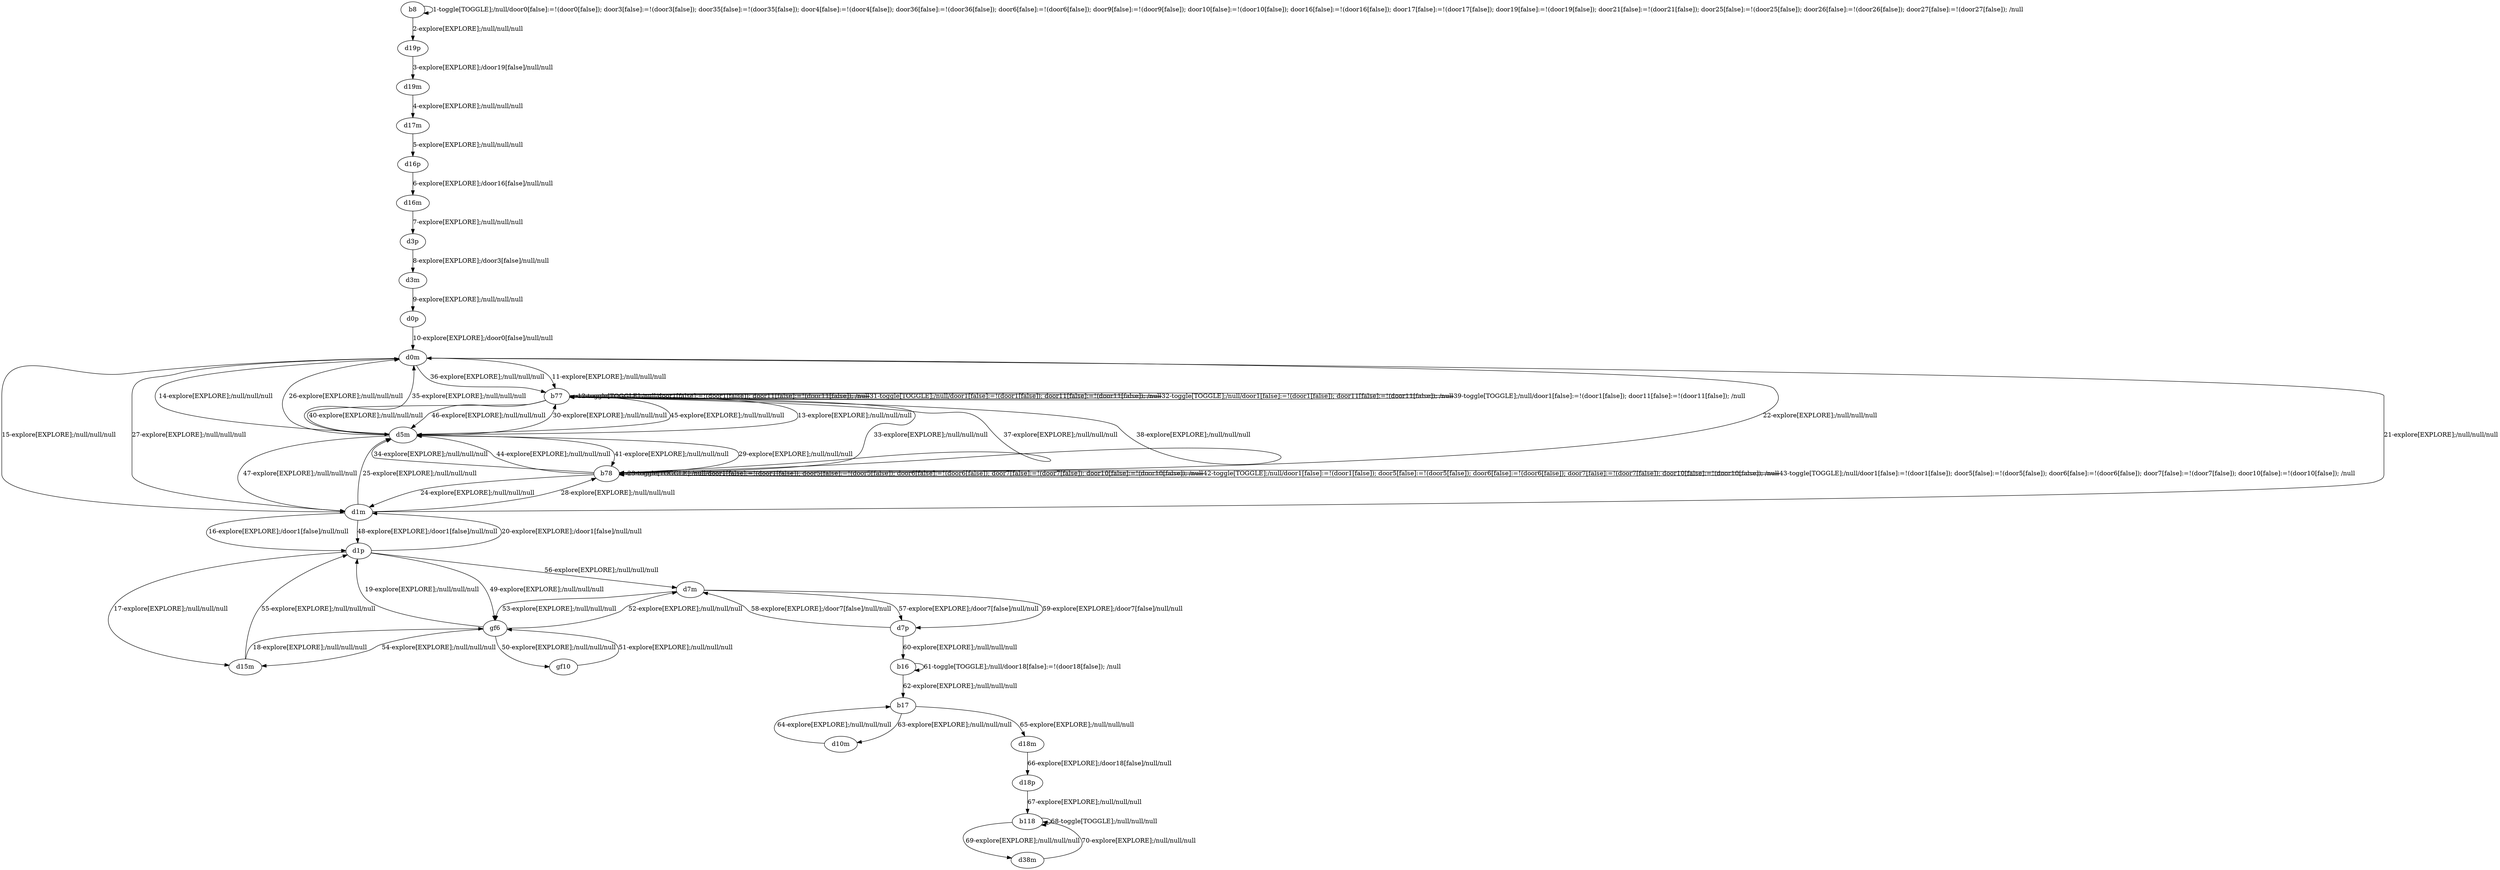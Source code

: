 # Total number of goals covered by this test: 1
# d38m --> b118

digraph g {
"b8" -> "b8" [label = "1-toggle[TOGGLE];/null/door0[false]:=!(door0[false]); door3[false]:=!(door3[false]); door35[false]:=!(door35[false]); door4[false]:=!(door4[false]); door36[false]:=!(door36[false]); door6[false]:=!(door6[false]); door9[false]:=!(door9[false]); door10[false]:=!(door10[false]); door16[false]:=!(door16[false]); door17[false]:=!(door17[false]); door19[false]:=!(door19[false]); door21[false]:=!(door21[false]); door25[false]:=!(door25[false]); door26[false]:=!(door26[false]); door27[false]:=!(door27[false]); /null"];
"b8" -> "d19p" [label = "2-explore[EXPLORE];/null/null/null"];
"d19p" -> "d19m" [label = "3-explore[EXPLORE];/door19[false]/null/null"];
"d19m" -> "d17m" [label = "4-explore[EXPLORE];/null/null/null"];
"d17m" -> "d16p" [label = "5-explore[EXPLORE];/null/null/null"];
"d16p" -> "d16m" [label = "6-explore[EXPLORE];/door16[false]/null/null"];
"d16m" -> "d3p" [label = "7-explore[EXPLORE];/null/null/null"];
"d3p" -> "d3m" [label = "8-explore[EXPLORE];/door3[false]/null/null"];
"d3m" -> "d0p" [label = "9-explore[EXPLORE];/null/null/null"];
"d0p" -> "d0m" [label = "10-explore[EXPLORE];/door0[false]/null/null"];
"d0m" -> "b77" [label = "11-explore[EXPLORE];/null/null/null"];
"b77" -> "b77" [label = "12-toggle[TOGGLE];/null/door1[false]:=!(door1[false]); door11[false]:=!(door11[false]); /null"];
"b77" -> "d5m" [label = "13-explore[EXPLORE];/null/null/null"];
"d5m" -> "d0m" [label = "14-explore[EXPLORE];/null/null/null"];
"d0m" -> "d1m" [label = "15-explore[EXPLORE];/null/null/null"];
"d1m" -> "d1p" [label = "16-explore[EXPLORE];/door1[false]/null/null"];
"d1p" -> "d15m" [label = "17-explore[EXPLORE];/null/null/null"];
"d15m" -> "gf6" [label = "18-explore[EXPLORE];/null/null/null"];
"gf6" -> "d1p" [label = "19-explore[EXPLORE];/null/null/null"];
"d1p" -> "d1m" [label = "20-explore[EXPLORE];/door1[false]/null/null"];
"d1m" -> "d0m" [label = "21-explore[EXPLORE];/null/null/null"];
"d0m" -> "b78" [label = "22-explore[EXPLORE];/null/null/null"];
"b78" -> "b78" [label = "23-toggle[TOGGLE];/null/door1[false]:=!(door1[false]); door5[false]:=!(door5[false]); door6[false]:=!(door6[false]); door7[false]:=!(door7[false]); door10[false]:=!(door10[false]); /null"];
"b78" -> "d1m" [label = "24-explore[EXPLORE];/null/null/null"];
"d1m" -> "d5m" [label = "25-explore[EXPLORE];/null/null/null"];
"d5m" -> "d0m" [label = "26-explore[EXPLORE];/null/null/null"];
"d0m" -> "d1m" [label = "27-explore[EXPLORE];/null/null/null"];
"d1m" -> "b78" [label = "28-explore[EXPLORE];/null/null/null"];
"b78" -> "d5m" [label = "29-explore[EXPLORE];/null/null/null"];
"d5m" -> "b77" [label = "30-explore[EXPLORE];/null/null/null"];
"b77" -> "b77" [label = "31-toggle[TOGGLE];/null/door1[false]:=!(door1[false]); door11[false]:=!(door11[false]); /null"];
"b77" -> "b77" [label = "32-toggle[TOGGLE];/null/door1[false]:=!(door1[false]); door11[false]:=!(door11[false]); /null"];
"b77" -> "b78" [label = "33-explore[EXPLORE];/null/null/null"];
"b78" -> "d5m" [label = "34-explore[EXPLORE];/null/null/null"];
"d5m" -> "d0m" [label = "35-explore[EXPLORE];/null/null/null"];
"d0m" -> "b77" [label = "36-explore[EXPLORE];/null/null/null"];
"b77" -> "b78" [label = "37-explore[EXPLORE];/null/null/null"];
"b78" -> "b77" [label = "38-explore[EXPLORE];/null/null/null"];
"b77" -> "b77" [label = "39-toggle[TOGGLE];/null/door1[false]:=!(door1[false]); door11[false]:=!(door11[false]); /null"];
"b77" -> "d5m" [label = "40-explore[EXPLORE];/null/null/null"];
"d5m" -> "b78" [label = "41-explore[EXPLORE];/null/null/null"];
"b78" -> "b78" [label = "42-toggle[TOGGLE];/null/door1[false]:=!(door1[false]); door5[false]:=!(door5[false]); door6[false]:=!(door6[false]); door7[false]:=!(door7[false]); door10[false]:=!(door10[false]); /null"];
"b78" -> "b78" [label = "43-toggle[TOGGLE];/null/door1[false]:=!(door1[false]); door5[false]:=!(door5[false]); door6[false]:=!(door6[false]); door7[false]:=!(door7[false]); door10[false]:=!(door10[false]); /null"];
"b78" -> "d5m" [label = "44-explore[EXPLORE];/null/null/null"];
"d5m" -> "b77" [label = "45-explore[EXPLORE];/null/null/null"];
"b77" -> "d5m" [label = "46-explore[EXPLORE];/null/null/null"];
"d5m" -> "d1m" [label = "47-explore[EXPLORE];/null/null/null"];
"d1m" -> "d1p" [label = "48-explore[EXPLORE];/door1[false]/null/null"];
"d1p" -> "gf6" [label = "49-explore[EXPLORE];/null/null/null"];
"gf6" -> "gf10" [label = "50-explore[EXPLORE];/null/null/null"];
"gf10" -> "gf6" [label = "51-explore[EXPLORE];/null/null/null"];
"gf6" -> "d7m" [label = "52-explore[EXPLORE];/null/null/null"];
"d7m" -> "gf6" [label = "53-explore[EXPLORE];/null/null/null"];
"gf6" -> "d15m" [label = "54-explore[EXPLORE];/null/null/null"];
"d15m" -> "d1p" [label = "55-explore[EXPLORE];/null/null/null"];
"d1p" -> "d7m" [label = "56-explore[EXPLORE];/null/null/null"];
"d7m" -> "d7p" [label = "57-explore[EXPLORE];/door7[false]/null/null"];
"d7p" -> "d7m" [label = "58-explore[EXPLORE];/door7[false]/null/null"];
"d7m" -> "d7p" [label = "59-explore[EXPLORE];/door7[false]/null/null"];
"d7p" -> "b16" [label = "60-explore[EXPLORE];/null/null/null"];
"b16" -> "b16" [label = "61-toggle[TOGGLE];/null/door18[false]:=!(door18[false]); /null"];
"b16" -> "b17" [label = "62-explore[EXPLORE];/null/null/null"];
"b17" -> "d10m" [label = "63-explore[EXPLORE];/null/null/null"];
"d10m" -> "b17" [label = "64-explore[EXPLORE];/null/null/null"];
"b17" -> "d18m" [label = "65-explore[EXPLORE];/null/null/null"];
"d18m" -> "d18p" [label = "66-explore[EXPLORE];/door18[false]/null/null"];
"d18p" -> "b118" [label = "67-explore[EXPLORE];/null/null/null"];
"b118" -> "b118" [label = "68-toggle[TOGGLE];/null/null/null"];
"b118" -> "d38m" [label = "69-explore[EXPLORE];/null/null/null"];
"d38m" -> "b118" [label = "70-explore[EXPLORE];/null/null/null"];
}
